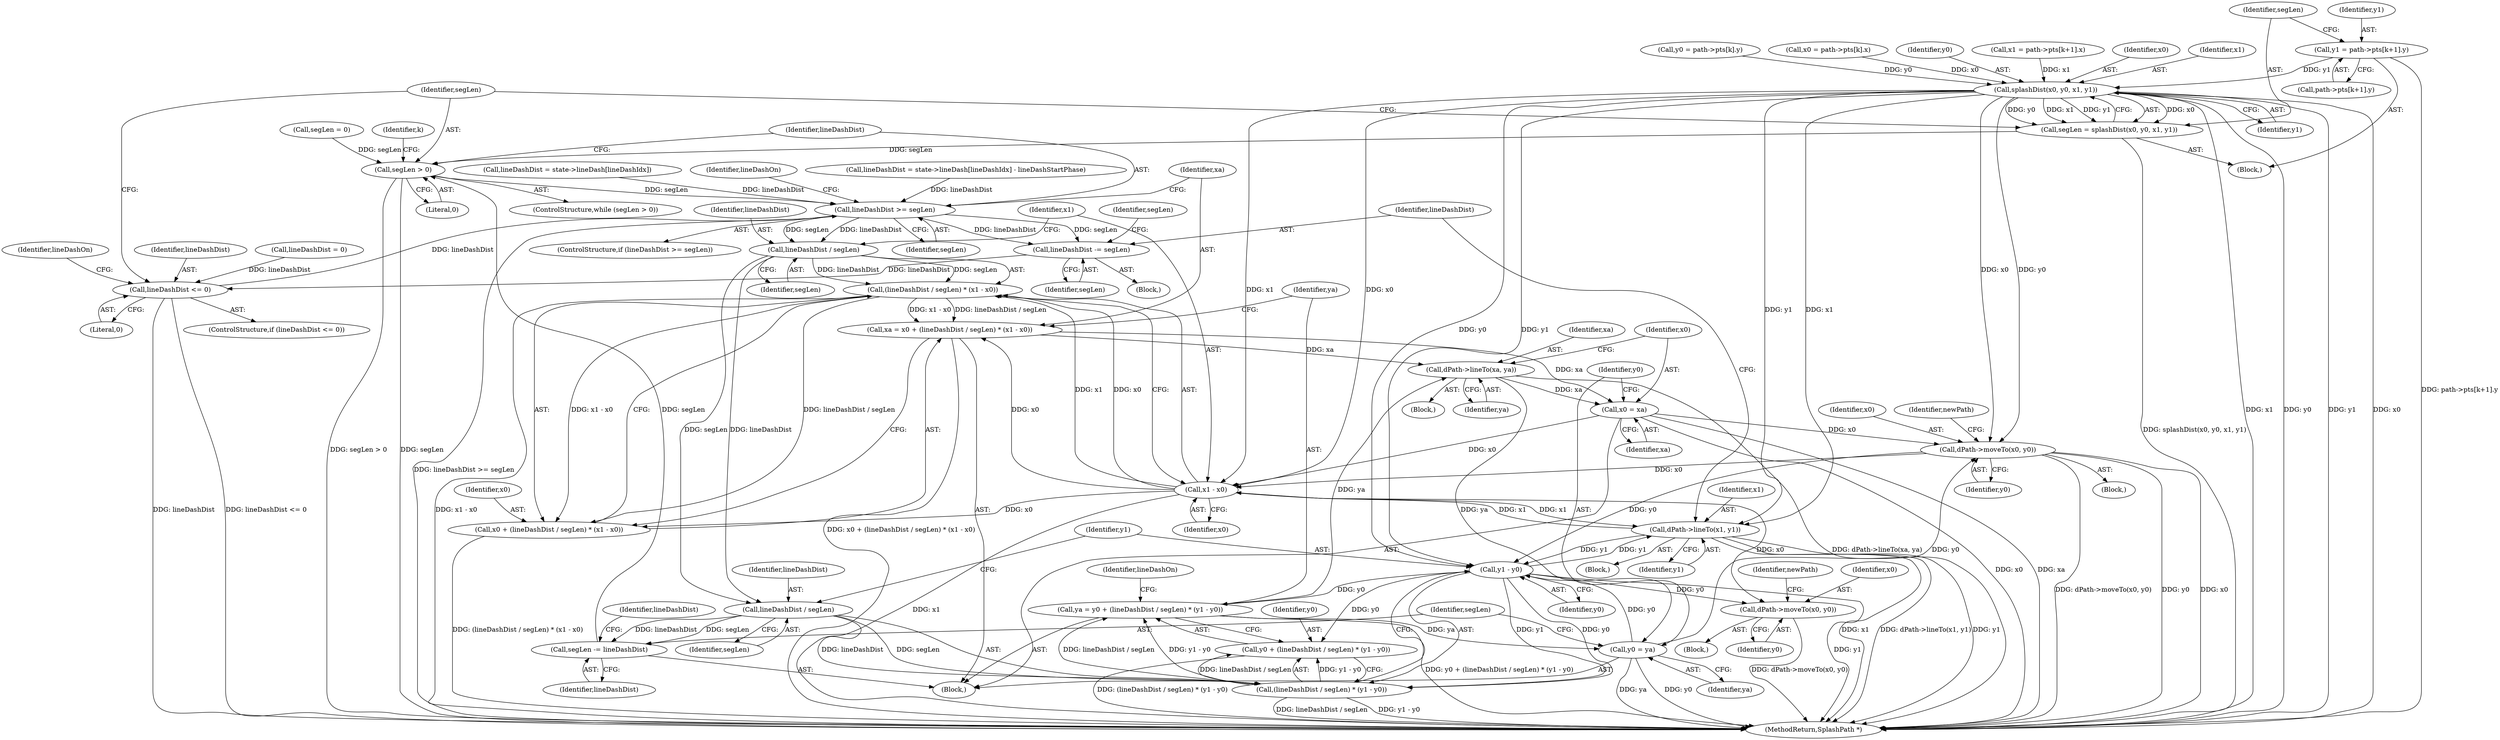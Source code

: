 digraph "0_poppler_8b6dc55e530b2f5ede6b9dfb64aafdd1d5836492@array" {
"1000310" [label="(Call,y1 = path->pts[k+1].y)"];
"1000323" [label="(Call,splashDist(x0, y0, x1, y1))"];
"1000321" [label="(Call,segLen = splashDist(x0, y0, x1, y1))"];
"1000329" [label="(Call,segLen > 0)"];
"1000334" [label="(Call,lineDashDist >= segLen)"];
"1000353" [label="(Call,lineDashDist -= segLen)"];
"1000411" [label="(Call,lineDashDist <= 0)"];
"1000366" [label="(Call,lineDashDist / segLen)"];
"1000365" [label="(Call,(lineDashDist / segLen) * (x1 - x0))"];
"1000361" [label="(Call,xa = x0 + (lineDashDist / segLen) * (x1 - x0))"];
"1000395" [label="(Call,dPath->lineTo(xa, ya))"];
"1000398" [label="(Call,x0 = xa)"];
"1000344" [label="(Call,dPath->moveTo(x0, y0))"];
"1000369" [label="(Call,x1 - x0)"];
"1000350" [label="(Call,dPath->lineTo(x1, y1))"];
"1000380" [label="(Call,y1 - y0)"];
"1000372" [label="(Call,ya = y0 + (lineDashDist / segLen) * (y1 - y0))"];
"1000401" [label="(Call,y0 = ya)"];
"1000374" [label="(Call,y0 + (lineDashDist / segLen) * (y1 - y0))"];
"1000376" [label="(Call,(lineDashDist / segLen) * (y1 - y0))"];
"1000389" [label="(Call,dPath->moveTo(x0, y0))"];
"1000363" [label="(Call,x0 + (lineDashDist / segLen) * (x1 - x0))"];
"1000377" [label="(Call,lineDashDist / segLen)"];
"1000404" [label="(Call,segLen -= lineDashDist)"];
"1000400" [label="(Identifier,xa)"];
"1000385" [label="(Block,)"];
"1000388" [label="(Block,)"];
"1000279" [label="(Identifier,k)"];
"1000367" [label="(Identifier,lineDashDist)"];
"1000416" [label="(Identifier,lineDashOn)"];
"1000406" [label="(Identifier,lineDashDist)"];
"1000399" [label="(Identifier,x0)"];
"1000335" [label="(Identifier,lineDashDist)"];
"1000357" [label="(Identifier,segLen)"];
"1000369" [label="(Call,x1 - x0)"];
"1000364" [label="(Identifier,x0)"];
"1000375" [label="(Identifier,y0)"];
"1000405" [label="(Identifier,segLen)"];
"1000371" [label="(Identifier,x0)"];
"1000362" [label="(Identifier,xa)"];
"1000312" [label="(Call,path->pts[k+1].y)"];
"1000325" [label="(Identifier,y0)"];
"1000355" [label="(Identifier,segLen)"];
"1000404" [label="(Call,segLen -= lineDashDist)"];
"1000322" [label="(Identifier,segLen)"];
"1000339" [label="(Identifier,lineDashOn)"];
"1000361" [label="(Call,xa = x0 + (lineDashDist / segLen) * (x1 - x0))"];
"1000299" [label="(Call,x1 = path->pts[k+1].x)"];
"1000330" [label="(Identifier,segLen)"];
"1000336" [label="(Identifier,segLen)"];
"1000366" [label="(Call,lineDashDist / segLen)"];
"1000329" [label="(Call,segLen > 0)"];
"1000324" [label="(Identifier,x0)"];
"1000381" [label="(Identifier,y1)"];
"1000333" [label="(ControlStructure,if (lineDashDist >= segLen))"];
"1000327" [label="(Identifier,y1)"];
"1000410" [label="(ControlStructure,if (lineDashDist <= 0))"];
"1000345" [label="(Identifier,x0)"];
"1000259" [label="(Call,lineDashDist = state->lineDash[lineDashIdx] - lineDashStartPhase)"];
"1000376" [label="(Call,(lineDashDist / segLen) * (y1 - y0))"];
"1000382" [label="(Identifier,y0)"];
"1000384" [label="(Identifier,lineDashOn)"];
"1000323" [label="(Call,splashDist(x0, y0, x1, y1))"];
"1000326" [label="(Identifier,x1)"];
"1000352" [label="(Identifier,y1)"];
"1000350" [label="(Call,dPath->lineTo(x1, y1))"];
"1000412" [label="(Identifier,lineDashDist)"];
"1000396" [label="(Identifier,xa)"];
"1000334" [label="(Call,lineDashDist >= segLen)"];
"1000393" [label="(Identifier,newPath)"];
"1000379" [label="(Identifier,segLen)"];
"1000411" [label="(Call,lineDashDist <= 0)"];
"1000343" [label="(Block,)"];
"1000380" [label="(Call,y1 - y0)"];
"1000337" [label="(Block,)"];
"1000377" [label="(Call,lineDashDist / segLen)"];
"1000344" [label="(Call,dPath->moveTo(x0, y0))"];
"1000374" [label="(Call,y0 + (lineDashDist / segLen) * (y1 - y0))"];
"1000363" [label="(Call,x0 + (lineDashDist / segLen) * (x1 - x0))"];
"1000407" [label="(Call,lineDashDist = 0)"];
"1000290" [label="(Call,y0 = path->pts[k].y)"];
"1000351" [label="(Identifier,x1)"];
"1000346" [label="(Identifier,y0)"];
"1000539" [label="(MethodReturn,SplashPath *)"];
"1000365" [label="(Call,(lineDashDist / segLen) * (x1 - x0))"];
"1000401" [label="(Call,y0 = ya)"];
"1000391" [label="(Identifier,y0)"];
"1000378" [label="(Identifier,lineDashDist)"];
"1000280" [label="(Block,)"];
"1000348" [label="(Identifier,newPath)"];
"1000321" [label="(Call,segLen = splashDist(x0, y0, x1, y1))"];
"1000372" [label="(Call,ya = y0 + (lineDashDist / segLen) * (y1 - y0))"];
"1000389" [label="(Call,dPath->moveTo(x0, y0))"];
"1000368" [label="(Identifier,segLen)"];
"1000390" [label="(Identifier,x0)"];
"1000354" [label="(Identifier,lineDashDist)"];
"1000408" [label="(Identifier,lineDashDist)"];
"1000311" [label="(Identifier,y1)"];
"1000395" [label="(Call,dPath->lineTo(xa, ya))"];
"1000397" [label="(Identifier,ya)"];
"1000281" [label="(Call,x0 = path->pts[k].x)"];
"1000402" [label="(Identifier,y0)"];
"1000328" [label="(ControlStructure,while (segLen > 0))"];
"1000370" [label="(Identifier,x1)"];
"1000413" [label="(Literal,0)"];
"1000356" [label="(Call,segLen = 0)"];
"1000373" [label="(Identifier,ya)"];
"1000331" [label="(Literal,0)"];
"1000430" [label="(Call,lineDashDist = state->lineDash[lineDashIdx])"];
"1000340" [label="(Block,)"];
"1000398" [label="(Call,x0 = xa)"];
"1000360" [label="(Block,)"];
"1000353" [label="(Call,lineDashDist -= segLen)"];
"1000403" [label="(Identifier,ya)"];
"1000310" [label="(Call,y1 = path->pts[k+1].y)"];
"1000310" -> "1000280"  [label="AST: "];
"1000310" -> "1000312"  [label="CFG: "];
"1000311" -> "1000310"  [label="AST: "];
"1000312" -> "1000310"  [label="AST: "];
"1000322" -> "1000310"  [label="CFG: "];
"1000310" -> "1000539"  [label="DDG: path->pts[k+1].y"];
"1000310" -> "1000323"  [label="DDG: y1"];
"1000323" -> "1000321"  [label="AST: "];
"1000323" -> "1000327"  [label="CFG: "];
"1000324" -> "1000323"  [label="AST: "];
"1000325" -> "1000323"  [label="AST: "];
"1000326" -> "1000323"  [label="AST: "];
"1000327" -> "1000323"  [label="AST: "];
"1000321" -> "1000323"  [label="CFG: "];
"1000323" -> "1000539"  [label="DDG: x1"];
"1000323" -> "1000539"  [label="DDG: x0"];
"1000323" -> "1000539"  [label="DDG: y0"];
"1000323" -> "1000539"  [label="DDG: y1"];
"1000323" -> "1000321"  [label="DDG: x0"];
"1000323" -> "1000321"  [label="DDG: y0"];
"1000323" -> "1000321"  [label="DDG: x1"];
"1000323" -> "1000321"  [label="DDG: y1"];
"1000281" -> "1000323"  [label="DDG: x0"];
"1000290" -> "1000323"  [label="DDG: y0"];
"1000299" -> "1000323"  [label="DDG: x1"];
"1000323" -> "1000344"  [label="DDG: x0"];
"1000323" -> "1000344"  [label="DDG: y0"];
"1000323" -> "1000350"  [label="DDG: x1"];
"1000323" -> "1000350"  [label="DDG: y1"];
"1000323" -> "1000369"  [label="DDG: x1"];
"1000323" -> "1000369"  [label="DDG: x0"];
"1000323" -> "1000380"  [label="DDG: y1"];
"1000323" -> "1000380"  [label="DDG: y0"];
"1000321" -> "1000280"  [label="AST: "];
"1000322" -> "1000321"  [label="AST: "];
"1000330" -> "1000321"  [label="CFG: "];
"1000321" -> "1000539"  [label="DDG: splashDist(x0, y0, x1, y1)"];
"1000321" -> "1000329"  [label="DDG: segLen"];
"1000329" -> "1000328"  [label="AST: "];
"1000329" -> "1000331"  [label="CFG: "];
"1000330" -> "1000329"  [label="AST: "];
"1000331" -> "1000329"  [label="AST: "];
"1000335" -> "1000329"  [label="CFG: "];
"1000279" -> "1000329"  [label="CFG: "];
"1000329" -> "1000539"  [label="DDG: segLen > 0"];
"1000329" -> "1000539"  [label="DDG: segLen"];
"1000404" -> "1000329"  [label="DDG: segLen"];
"1000356" -> "1000329"  [label="DDG: segLen"];
"1000329" -> "1000334"  [label="DDG: segLen"];
"1000334" -> "1000333"  [label="AST: "];
"1000334" -> "1000336"  [label="CFG: "];
"1000335" -> "1000334"  [label="AST: "];
"1000336" -> "1000334"  [label="AST: "];
"1000339" -> "1000334"  [label="CFG: "];
"1000362" -> "1000334"  [label="CFG: "];
"1000334" -> "1000539"  [label="DDG: lineDashDist >= segLen"];
"1000259" -> "1000334"  [label="DDG: lineDashDist"];
"1000411" -> "1000334"  [label="DDG: lineDashDist"];
"1000430" -> "1000334"  [label="DDG: lineDashDist"];
"1000334" -> "1000353"  [label="DDG: segLen"];
"1000334" -> "1000353"  [label="DDG: lineDashDist"];
"1000334" -> "1000366"  [label="DDG: lineDashDist"];
"1000334" -> "1000366"  [label="DDG: segLen"];
"1000353" -> "1000337"  [label="AST: "];
"1000353" -> "1000355"  [label="CFG: "];
"1000354" -> "1000353"  [label="AST: "];
"1000355" -> "1000353"  [label="AST: "];
"1000357" -> "1000353"  [label="CFG: "];
"1000353" -> "1000411"  [label="DDG: lineDashDist"];
"1000411" -> "1000410"  [label="AST: "];
"1000411" -> "1000413"  [label="CFG: "];
"1000412" -> "1000411"  [label="AST: "];
"1000413" -> "1000411"  [label="AST: "];
"1000330" -> "1000411"  [label="CFG: "];
"1000416" -> "1000411"  [label="CFG: "];
"1000411" -> "1000539"  [label="DDG: lineDashDist <= 0"];
"1000411" -> "1000539"  [label="DDG: lineDashDist"];
"1000407" -> "1000411"  [label="DDG: lineDashDist"];
"1000366" -> "1000365"  [label="AST: "];
"1000366" -> "1000368"  [label="CFG: "];
"1000367" -> "1000366"  [label="AST: "];
"1000368" -> "1000366"  [label="AST: "];
"1000370" -> "1000366"  [label="CFG: "];
"1000366" -> "1000365"  [label="DDG: lineDashDist"];
"1000366" -> "1000365"  [label="DDG: segLen"];
"1000366" -> "1000377"  [label="DDG: lineDashDist"];
"1000366" -> "1000377"  [label="DDG: segLen"];
"1000365" -> "1000363"  [label="AST: "];
"1000365" -> "1000369"  [label="CFG: "];
"1000369" -> "1000365"  [label="AST: "];
"1000363" -> "1000365"  [label="CFG: "];
"1000365" -> "1000539"  [label="DDG: x1 - x0"];
"1000365" -> "1000361"  [label="DDG: lineDashDist / segLen"];
"1000365" -> "1000361"  [label="DDG: x1 - x0"];
"1000365" -> "1000363"  [label="DDG: lineDashDist / segLen"];
"1000365" -> "1000363"  [label="DDG: x1 - x0"];
"1000369" -> "1000365"  [label="DDG: x1"];
"1000369" -> "1000365"  [label="DDG: x0"];
"1000361" -> "1000360"  [label="AST: "];
"1000361" -> "1000363"  [label="CFG: "];
"1000362" -> "1000361"  [label="AST: "];
"1000363" -> "1000361"  [label="AST: "];
"1000373" -> "1000361"  [label="CFG: "];
"1000361" -> "1000539"  [label="DDG: x0 + (lineDashDist / segLen) * (x1 - x0)"];
"1000369" -> "1000361"  [label="DDG: x0"];
"1000361" -> "1000395"  [label="DDG: xa"];
"1000361" -> "1000398"  [label="DDG: xa"];
"1000395" -> "1000385"  [label="AST: "];
"1000395" -> "1000397"  [label="CFG: "];
"1000396" -> "1000395"  [label="AST: "];
"1000397" -> "1000395"  [label="AST: "];
"1000399" -> "1000395"  [label="CFG: "];
"1000395" -> "1000539"  [label="DDG: dPath->lineTo(xa, ya)"];
"1000372" -> "1000395"  [label="DDG: ya"];
"1000395" -> "1000398"  [label="DDG: xa"];
"1000395" -> "1000401"  [label="DDG: ya"];
"1000398" -> "1000360"  [label="AST: "];
"1000398" -> "1000400"  [label="CFG: "];
"1000399" -> "1000398"  [label="AST: "];
"1000400" -> "1000398"  [label="AST: "];
"1000402" -> "1000398"  [label="CFG: "];
"1000398" -> "1000539"  [label="DDG: xa"];
"1000398" -> "1000539"  [label="DDG: x0"];
"1000398" -> "1000344"  [label="DDG: x0"];
"1000398" -> "1000369"  [label="DDG: x0"];
"1000344" -> "1000343"  [label="AST: "];
"1000344" -> "1000346"  [label="CFG: "];
"1000345" -> "1000344"  [label="AST: "];
"1000346" -> "1000344"  [label="AST: "];
"1000348" -> "1000344"  [label="CFG: "];
"1000344" -> "1000539"  [label="DDG: dPath->moveTo(x0, y0)"];
"1000344" -> "1000539"  [label="DDG: y0"];
"1000344" -> "1000539"  [label="DDG: x0"];
"1000401" -> "1000344"  [label="DDG: y0"];
"1000344" -> "1000369"  [label="DDG: x0"];
"1000344" -> "1000380"  [label="DDG: y0"];
"1000369" -> "1000371"  [label="CFG: "];
"1000370" -> "1000369"  [label="AST: "];
"1000371" -> "1000369"  [label="AST: "];
"1000369" -> "1000539"  [label="DDG: x1"];
"1000369" -> "1000350"  [label="DDG: x1"];
"1000369" -> "1000363"  [label="DDG: x0"];
"1000350" -> "1000369"  [label="DDG: x1"];
"1000369" -> "1000389"  [label="DDG: x0"];
"1000350" -> "1000340"  [label="AST: "];
"1000350" -> "1000352"  [label="CFG: "];
"1000351" -> "1000350"  [label="AST: "];
"1000352" -> "1000350"  [label="AST: "];
"1000354" -> "1000350"  [label="CFG: "];
"1000350" -> "1000539"  [label="DDG: x1"];
"1000350" -> "1000539"  [label="DDG: dPath->lineTo(x1, y1)"];
"1000350" -> "1000539"  [label="DDG: y1"];
"1000380" -> "1000350"  [label="DDG: y1"];
"1000350" -> "1000380"  [label="DDG: y1"];
"1000380" -> "1000376"  [label="AST: "];
"1000380" -> "1000382"  [label="CFG: "];
"1000381" -> "1000380"  [label="AST: "];
"1000382" -> "1000380"  [label="AST: "];
"1000376" -> "1000380"  [label="CFG: "];
"1000380" -> "1000539"  [label="DDG: y1"];
"1000380" -> "1000372"  [label="DDG: y0"];
"1000380" -> "1000374"  [label="DDG: y0"];
"1000380" -> "1000376"  [label="DDG: y1"];
"1000380" -> "1000376"  [label="DDG: y0"];
"1000401" -> "1000380"  [label="DDG: y0"];
"1000380" -> "1000389"  [label="DDG: y0"];
"1000372" -> "1000360"  [label="AST: "];
"1000372" -> "1000374"  [label="CFG: "];
"1000373" -> "1000372"  [label="AST: "];
"1000374" -> "1000372"  [label="AST: "];
"1000384" -> "1000372"  [label="CFG: "];
"1000372" -> "1000539"  [label="DDG: y0 + (lineDashDist / segLen) * (y1 - y0)"];
"1000376" -> "1000372"  [label="DDG: lineDashDist / segLen"];
"1000376" -> "1000372"  [label="DDG: y1 - y0"];
"1000372" -> "1000401"  [label="DDG: ya"];
"1000401" -> "1000360"  [label="AST: "];
"1000401" -> "1000403"  [label="CFG: "];
"1000402" -> "1000401"  [label="AST: "];
"1000403" -> "1000401"  [label="AST: "];
"1000405" -> "1000401"  [label="CFG: "];
"1000401" -> "1000539"  [label="DDG: y0"];
"1000401" -> "1000539"  [label="DDG: ya"];
"1000374" -> "1000376"  [label="CFG: "];
"1000375" -> "1000374"  [label="AST: "];
"1000376" -> "1000374"  [label="AST: "];
"1000374" -> "1000539"  [label="DDG: (lineDashDist / segLen) * (y1 - y0)"];
"1000376" -> "1000374"  [label="DDG: lineDashDist / segLen"];
"1000376" -> "1000374"  [label="DDG: y1 - y0"];
"1000377" -> "1000376"  [label="AST: "];
"1000376" -> "1000539"  [label="DDG: lineDashDist / segLen"];
"1000376" -> "1000539"  [label="DDG: y1 - y0"];
"1000377" -> "1000376"  [label="DDG: lineDashDist"];
"1000377" -> "1000376"  [label="DDG: segLen"];
"1000389" -> "1000388"  [label="AST: "];
"1000389" -> "1000391"  [label="CFG: "];
"1000390" -> "1000389"  [label="AST: "];
"1000391" -> "1000389"  [label="AST: "];
"1000393" -> "1000389"  [label="CFG: "];
"1000389" -> "1000539"  [label="DDG: dPath->moveTo(x0, y0)"];
"1000364" -> "1000363"  [label="AST: "];
"1000363" -> "1000539"  [label="DDG: (lineDashDist / segLen) * (x1 - x0)"];
"1000377" -> "1000379"  [label="CFG: "];
"1000378" -> "1000377"  [label="AST: "];
"1000379" -> "1000377"  [label="AST: "];
"1000381" -> "1000377"  [label="CFG: "];
"1000377" -> "1000404"  [label="DDG: lineDashDist"];
"1000377" -> "1000404"  [label="DDG: segLen"];
"1000404" -> "1000360"  [label="AST: "];
"1000404" -> "1000406"  [label="CFG: "];
"1000405" -> "1000404"  [label="AST: "];
"1000406" -> "1000404"  [label="AST: "];
"1000408" -> "1000404"  [label="CFG: "];
}
